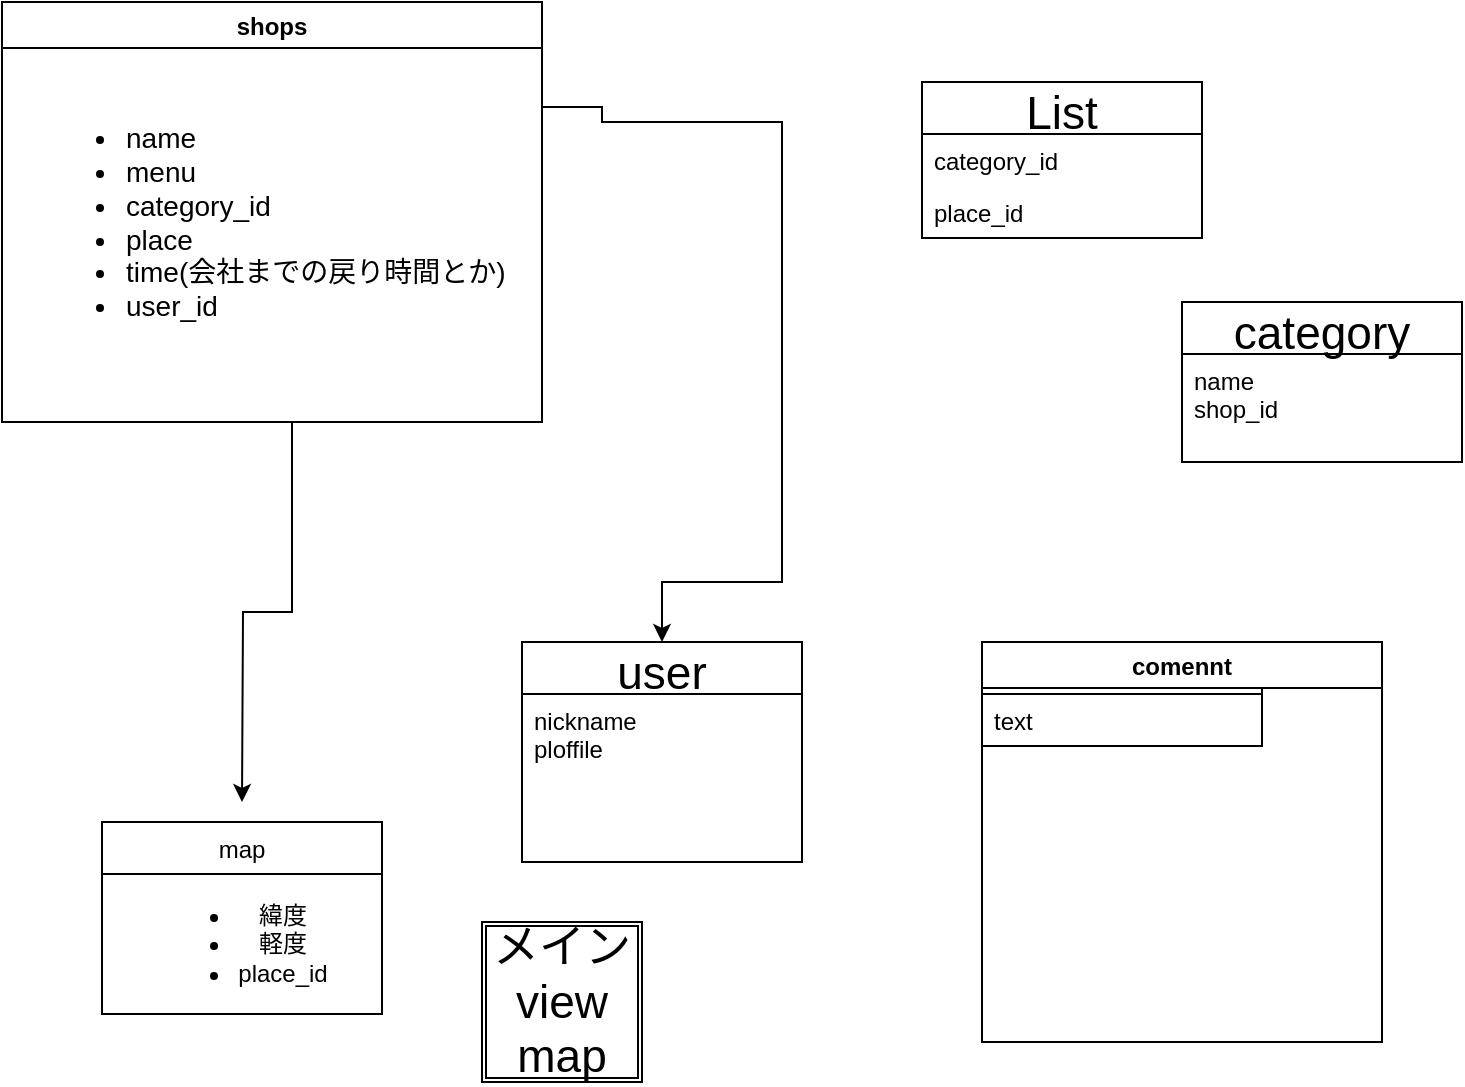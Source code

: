 <mxfile version="13.1.3" pages="3">
    <diagram id="6hGFLwfOUW9BJ-s0fimq" name="Page-1">
        <mxGraphModel dx="676" dy="406" grid="1" gridSize="10" guides="1" tooltips="1" connect="1" arrows="1" fold="1" page="1" pageScale="1" pageWidth="827" pageHeight="1169" math="0" shadow="0">
            <root>
                <mxCell id="0"/>
                <mxCell id="1" parent="0"/>
                <mxCell id="14" value="shops" style="swimlane;" vertex="1" parent="1">
                    <mxGeometry x="30" y="20" width="270" height="210" as="geometry"/>
                </mxCell>
                <mxCell id="15" value="&lt;ul style=&quot;font-size: 14px&quot;&gt;&lt;li&gt;&lt;span&gt;name&lt;/span&gt;&lt;/li&gt;&lt;li&gt;&lt;span&gt;menu&lt;/span&gt;&lt;/li&gt;&lt;li&gt;category_id&lt;/li&gt;&lt;li&gt;&lt;span&gt;place&lt;/span&gt;&lt;/li&gt;&lt;li&gt;time(会社までの戻り時間とか)&lt;/li&gt;&lt;li&gt;&lt;span&gt;user_id&lt;/span&gt;&lt;/li&gt;&lt;/ul&gt;" style="text;html=1;align=left;verticalAlign=middle;resizable=0;points=[];autosize=1;fontSize=23;" vertex="1" parent="14">
                    <mxGeometry x="20" y="10" width="250" height="200" as="geometry"/>
                </mxCell>
                <mxCell id="26" style="edgeStyle=orthogonalEdgeStyle;rounded=0;orthogonalLoop=1;jettySize=auto;html=1;exitX=1;exitY=0.25;exitDx=0;exitDy=0;entryX=0.5;entryY=0;entryDx=0;entryDy=0;" edge="1" parent="1" source="14" target="51">
                    <mxGeometry relative="1" as="geometry">
                        <mxPoint x="300" y="310" as="targetPoint"/>
                        <Array as="points">
                            <mxPoint x="330" y="73"/>
                            <mxPoint x="330" y="80"/>
                            <mxPoint x="420" y="80"/>
                            <mxPoint x="420" y="310"/>
                            <mxPoint x="360" y="310"/>
                        </Array>
                    </mxGeometry>
                </mxCell>
                <mxCell id="29" value="map" style="swimlane;fontStyle=0;childLayout=stackLayout;horizontal=1;startSize=26;fillColor=none;horizontalStack=0;resizeParent=1;resizeParentMax=0;resizeLast=0;collapsible=1;marginBottom=0;align=center;" vertex="1" parent="1">
                    <mxGeometry x="80" y="430" width="140" height="96" as="geometry"/>
                </mxCell>
                <mxCell id="27" value="&lt;ul&gt;&lt;li&gt;緯度&lt;/li&gt;&lt;li&gt;軽度&lt;/li&gt;&lt;li&gt;place_id&lt;/li&gt;&lt;/ul&gt;" style="text;html=1;align=center;verticalAlign=middle;resizable=0;points=[];autosize=1;" vertex="1" parent="29">
                    <mxGeometry y="26" width="140" height="70" as="geometry"/>
                </mxCell>
                <mxCell id="28" value="" style="edgeStyle=orthogonalEdgeStyle;rounded=0;orthogonalLoop=1;jettySize=auto;html=1;" edge="1" parent="1" source="15">
                    <mxGeometry relative="1" as="geometry">
                        <mxPoint x="150" y="420" as="targetPoint"/>
                    </mxGeometry>
                </mxCell>
                <mxCell id="33" style="edgeStyle=orthogonalEdgeStyle;rounded=0;orthogonalLoop=1;jettySize=auto;html=1;" edge="1" parent="1" source="15">
                    <mxGeometry relative="1" as="geometry">
                        <mxPoint x="140" y="130" as="targetPoint"/>
                        <Array as="points">
                            <mxPoint x="150" y="130"/>
                            <mxPoint x="150" y="130"/>
                        </Array>
                    </mxGeometry>
                </mxCell>
                <mxCell id="36" value="List" style="swimlane;fontStyle=0;childLayout=stackLayout;horizontal=1;startSize=26;fillColor=none;horizontalStack=0;resizeParent=1;resizeParentMax=0;resizeLast=0;collapsible=1;marginBottom=0;" vertex="1" parent="1">
                    <mxGeometry x="520" y="340" width="140" height="52" as="geometry"/>
                </mxCell>
                <mxCell id="39" value="text&#10;" style="text;strokeColor=none;fillColor=none;align=left;verticalAlign=top;spacingLeft=4;spacingRight=4;overflow=hidden;rotatable=0;points=[[0,0.5],[1,0.5]];portConstraint=eastwest;" vertex="1" parent="36">
                    <mxGeometry y="26" width="140" height="26" as="geometry"/>
                </mxCell>
                <mxCell id="40" value="comennt" style="swimlane;" vertex="1" parent="1">
                    <mxGeometry x="520" y="340" width="200" height="200" as="geometry"/>
                </mxCell>
                <mxCell id="51" value="user" style="swimlane;fontStyle=0;childLayout=stackLayout;horizontal=1;startSize=26;fillColor=none;horizontalStack=0;resizeParent=1;resizeParentMax=0;resizeLast=0;collapsible=1;marginBottom=0;labelBackgroundColor=none;fontSize=23;align=center;" vertex="1" parent="1">
                    <mxGeometry x="290" y="340" width="140" height="110" as="geometry"/>
                </mxCell>
                <mxCell id="54" value="nickname&#10;ploffile&#10;&#10;&#10;" style="text;strokeColor=none;fillColor=none;align=left;verticalAlign=top;spacingLeft=4;spacingRight=4;overflow=hidden;rotatable=0;points=[[0,0.5],[1,0.5]];portConstraint=eastwest;" vertex="1" parent="51">
                    <mxGeometry y="26" width="140" height="84" as="geometry"/>
                </mxCell>
                <mxCell id="59" value="category" style="swimlane;fontStyle=0;childLayout=stackLayout;horizontal=1;startSize=26;fillColor=none;horizontalStack=0;resizeParent=1;resizeParentMax=0;resizeLast=0;collapsible=1;marginBottom=0;labelBackgroundColor=none;fontSize=23;align=center;" vertex="1" parent="1">
                    <mxGeometry x="620" y="170" width="140" height="80" as="geometry"/>
                </mxCell>
                <mxCell id="61" value="name&#10;shop_id" style="text;strokeColor=none;fillColor=none;align=left;verticalAlign=top;spacingLeft=4;spacingRight=4;overflow=hidden;rotatable=0;points=[[0,0.5],[1,0.5]];portConstraint=eastwest;" vertex="1" parent="59">
                    <mxGeometry y="26" width="140" height="54" as="geometry"/>
                </mxCell>
                <mxCell id="55" value="List" style="swimlane;fontStyle=0;childLayout=stackLayout;horizontal=1;startSize=26;fillColor=none;horizontalStack=0;resizeParent=1;resizeParentMax=0;resizeLast=0;collapsible=1;marginBottom=0;labelBackgroundColor=none;fontSize=23;align=center;" vertex="1" parent="1">
                    <mxGeometry x="490" y="60" width="140" height="78" as="geometry"/>
                </mxCell>
                <mxCell id="56" value="category_id&#10;" style="text;strokeColor=none;fillColor=none;align=left;verticalAlign=top;spacingLeft=4;spacingRight=4;overflow=hidden;rotatable=0;points=[[0,0.5],[1,0.5]];portConstraint=eastwest;" vertex="1" parent="55">
                    <mxGeometry y="26" width="140" height="26" as="geometry"/>
                </mxCell>
                <mxCell id="58" value="place_id" style="text;strokeColor=none;fillColor=none;align=left;verticalAlign=top;spacingLeft=4;spacingRight=4;overflow=hidden;rotatable=0;points=[[0,0.5],[1,0.5]];portConstraint=eastwest;" vertex="1" parent="55">
                    <mxGeometry y="52" width="140" height="26" as="geometry"/>
                </mxCell>
                <mxCell id="2lfr3N1JWyLe0rFU5B7g-61" value="メインview　map" style="shape=ext;double=1;whiteSpace=wrap;html=1;aspect=fixed;labelBackgroundColor=none;fontSize=23;align=center;" vertex="1" parent="1">
                    <mxGeometry x="270" y="480" width="80" height="80" as="geometry"/>
                </mxCell>
            </root>
        </mxGraphModel>
    </diagram>
    <diagram name="Page-1のコピー" id="Rt_JZ13IKgQIbWKzEN11">
        <mxGraphModel dx="520" dy="406" grid="1" gridSize="10" guides="1" tooltips="1" connect="1" arrows="1" fold="1" page="1" pageScale="1" pageWidth="827" pageHeight="1169" math="0" shadow="0">
            <root>
                <mxCell id="BZ4VRJmzrj190VpYHsVo-0"/>
                <mxCell id="BZ4VRJmzrj190VpYHsVo-1" parent="BZ4VRJmzrj190VpYHsVo-0"/>
                <mxCell id="BZ4VRJmzrj190VpYHsVo-2" value="shops" style="swimlane;" vertex="1" parent="BZ4VRJmzrj190VpYHsVo-1">
                    <mxGeometry x="30" y="20" width="270" height="225" as="geometry"/>
                </mxCell>
                <mxCell id="BZ4VRJmzrj190VpYHsVo-3" value="&lt;ul style=&quot;font-size: 14px&quot;&gt;&lt;li&gt;&lt;span&gt;name&lt;/span&gt;&lt;/li&gt;&lt;li&gt;&lt;span&gt;menu&lt;/span&gt;&lt;/li&gt;&lt;li&gt;category_id&lt;/li&gt;&lt;li&gt;&lt;span&gt;place&lt;/span&gt;&lt;/li&gt;&lt;li&gt;time(会社までの戻り時間とか)&lt;/li&gt;&lt;li&gt;&lt;span&gt;user_id&lt;/span&gt;&lt;/li&gt;&lt;li&gt;&lt;span&gt;tag_id&lt;/span&gt;&lt;/li&gt;&lt;/ul&gt;" style="text;html=1;align=left;verticalAlign=middle;resizable=0;points=[];autosize=1;fontSize=23;" vertex="1" parent="BZ4VRJmzrj190VpYHsVo-2">
                    <mxGeometry x="20" y="-5" width="250" height="230" as="geometry"/>
                </mxCell>
                <mxCell id="BZ4VRJmzrj190VpYHsVo-4" style="edgeStyle=orthogonalEdgeStyle;rounded=0;orthogonalLoop=1;jettySize=auto;html=1;exitX=1;exitY=0.25;exitDx=0;exitDy=0;entryX=0.5;entryY=0;entryDx=0;entryDy=0;" edge="1" parent="BZ4VRJmzrj190VpYHsVo-1" source="BZ4VRJmzrj190VpYHsVo-2" target="BZ4VRJmzrj190VpYHsVo-12">
                    <mxGeometry relative="1" as="geometry">
                        <mxPoint x="300" y="310" as="targetPoint"/>
                        <Array as="points">
                            <mxPoint x="330" y="73"/>
                            <mxPoint x="330" y="80"/>
                            <mxPoint x="420" y="80"/>
                            <mxPoint x="420" y="310"/>
                            <mxPoint x="360" y="310"/>
                        </Array>
                    </mxGeometry>
                </mxCell>
                <mxCell id="BZ4VRJmzrj190VpYHsVo-5" value="map" style="swimlane;fontStyle=0;childLayout=stackLayout;horizontal=1;startSize=26;fillColor=none;horizontalStack=0;resizeParent=1;resizeParentMax=0;resizeLast=0;collapsible=1;marginBottom=0;align=center;" vertex="1" parent="BZ4VRJmzrj190VpYHsVo-1">
                    <mxGeometry x="80" y="430" width="140" height="96" as="geometry"/>
                </mxCell>
                <mxCell id="BZ4VRJmzrj190VpYHsVo-6" value="&lt;ul&gt;&lt;li&gt;緯度&lt;/li&gt;&lt;li&gt;軽度&lt;/li&gt;&lt;li&gt;place_id&lt;/li&gt;&lt;/ul&gt;" style="text;html=1;align=center;verticalAlign=middle;resizable=0;points=[];autosize=1;" vertex="1" parent="BZ4VRJmzrj190VpYHsVo-5">
                    <mxGeometry y="26" width="140" height="70" as="geometry"/>
                </mxCell>
                <mxCell id="BZ4VRJmzrj190VpYHsVo-7" value="" style="edgeStyle=orthogonalEdgeStyle;rounded=0;orthogonalLoop=1;jettySize=auto;html=1;" edge="1" parent="BZ4VRJmzrj190VpYHsVo-1" source="BZ4VRJmzrj190VpYHsVo-3">
                    <mxGeometry relative="1" as="geometry">
                        <mxPoint x="150" y="420" as="targetPoint"/>
                    </mxGeometry>
                </mxCell>
                <mxCell id="BZ4VRJmzrj190VpYHsVo-8" style="edgeStyle=orthogonalEdgeStyle;rounded=0;orthogonalLoop=1;jettySize=auto;html=1;" edge="1" parent="BZ4VRJmzrj190VpYHsVo-1" source="BZ4VRJmzrj190VpYHsVo-3">
                    <mxGeometry relative="1" as="geometry">
                        <mxPoint x="140" y="130" as="targetPoint"/>
                        <Array as="points">
                            <mxPoint x="150" y="130"/>
                            <mxPoint x="150" y="130"/>
                        </Array>
                    </mxGeometry>
                </mxCell>
                <mxCell id="BZ4VRJmzrj190VpYHsVo-11" value="comennt" style="swimlane;" vertex="1" parent="BZ4VRJmzrj190VpYHsVo-1">
                    <mxGeometry x="620" y="510" width="200" height="120" as="geometry"/>
                </mxCell>
                <mxCell id="BZ4VRJmzrj190VpYHsVo-10" value="text&#10;user_id&#10;shop_id" style="text;strokeColor=none;fillColor=none;align=left;verticalAlign=top;spacingLeft=4;spacingRight=4;overflow=hidden;rotatable=0;points=[[0,0.5],[1,0.5]];portConstraint=eastwest;" vertex="1" parent="BZ4VRJmzrj190VpYHsVo-11">
                    <mxGeometry y="26" width="140" height="84" as="geometry"/>
                </mxCell>
                <mxCell id="BZ4VRJmzrj190VpYHsVo-12" value="user" style="swimlane;fontStyle=0;childLayout=stackLayout;horizontal=1;startSize=26;fillColor=none;horizontalStack=0;resizeParent=1;resizeParentMax=0;resizeLast=0;collapsible=1;marginBottom=0;labelBackgroundColor=none;fontSize=23;align=center;" vertex="1" parent="BZ4VRJmzrj190VpYHsVo-1">
                    <mxGeometry x="290" y="340" width="140" height="110" as="geometry"/>
                </mxCell>
                <mxCell id="BZ4VRJmzrj190VpYHsVo-13" value="nickname&#10;email&#10;pass" style="text;strokeColor=none;fillColor=none;align=left;verticalAlign=top;spacingLeft=4;spacingRight=4;overflow=hidden;rotatable=0;points=[[0,0.5],[1,0.5]];portConstraint=eastwest;" vertex="1" parent="BZ4VRJmzrj190VpYHsVo-12">
                    <mxGeometry y="26" width="140" height="84" as="geometry"/>
                </mxCell>
                <mxCell id="BZ4VRJmzrj190VpYHsVo-14" value="category" style="swimlane;fontStyle=0;childLayout=stackLayout;horizontal=1;startSize=26;fillColor=none;horizontalStack=0;resizeParent=1;resizeParentMax=0;resizeLast=0;collapsible=1;marginBottom=0;labelBackgroundColor=none;fontSize=23;align=center;" vertex="1" parent="BZ4VRJmzrj190VpYHsVo-1">
                    <mxGeometry x="620" y="170" width="140" height="80" as="geometry"/>
                </mxCell>
                <mxCell id="BZ4VRJmzrj190VpYHsVo-15" value="name&#10;shop_id" style="text;strokeColor=none;fillColor=none;align=left;verticalAlign=top;spacingLeft=4;spacingRight=4;overflow=hidden;rotatable=0;points=[[0,0.5],[1,0.5]];portConstraint=eastwest;" vertex="1" parent="BZ4VRJmzrj190VpYHsVo-14">
                    <mxGeometry y="26" width="140" height="54" as="geometry"/>
                </mxCell>
                <mxCell id="BZ4VRJmzrj190VpYHsVo-23" value="" style="edgeStyle=orthogonalEdgeStyle;rounded=0;orthogonalLoop=1;jettySize=auto;html=1;fontSize=23;" edge="1" parent="BZ4VRJmzrj190VpYHsVo-1" source="BZ4VRJmzrj190VpYHsVo-16" target="BZ4VRJmzrj190VpYHsVo-20">
                    <mxGeometry relative="1" as="geometry"/>
                </mxCell>
                <mxCell id="BZ4VRJmzrj190VpYHsVo-16" value="List" style="swimlane;fontStyle=0;childLayout=stackLayout;horizontal=1;startSize=26;fillColor=none;horizontalStack=0;resizeParent=1;resizeParentMax=0;resizeLast=0;collapsible=1;marginBottom=0;labelBackgroundColor=none;fontSize=23;align=center;" vertex="1" parent="BZ4VRJmzrj190VpYHsVo-1">
                    <mxGeometry x="490" y="60" width="140" height="78" as="geometry"/>
                </mxCell>
                <mxCell id="BZ4VRJmzrj190VpYHsVo-17" value="category_id&#10;" style="text;strokeColor=none;fillColor=none;align=left;verticalAlign=top;spacingLeft=4;spacingRight=4;overflow=hidden;rotatable=0;points=[[0,0.5],[1,0.5]];portConstraint=eastwest;" vertex="1" parent="BZ4VRJmzrj190VpYHsVo-16">
                    <mxGeometry y="26" width="140" height="26" as="geometry"/>
                </mxCell>
                <mxCell id="BZ4VRJmzrj190VpYHsVo-18" value="place_id" style="text;strokeColor=none;fillColor=none;align=left;verticalAlign=top;spacingLeft=4;spacingRight=4;overflow=hidden;rotatable=0;points=[[0,0.5],[1,0.5]];portConstraint=eastwest;" vertex="1" parent="BZ4VRJmzrj190VpYHsVo-16">
                    <mxGeometry y="52" width="140" height="26" as="geometry"/>
                </mxCell>
                <mxCell id="BZ4VRJmzrj190VpYHsVo-19" value="メインview　map" style="shape=ext;double=1;whiteSpace=wrap;html=1;aspect=fixed;labelBackgroundColor=none;fontSize=23;align=center;" vertex="1" parent="BZ4VRJmzrj190VpYHsVo-1">
                    <mxGeometry x="270" y="480" width="80" height="80" as="geometry"/>
                </mxCell>
                <mxCell id="BZ4VRJmzrj190VpYHsVo-20" value="tag" style="swimlane;fontStyle=0;childLayout=stackLayout;horizontal=1;startSize=26;fillColor=none;horizontalStack=0;resizeParent=1;resizeParentMax=0;resizeLast=0;collapsible=1;marginBottom=0;labelBackgroundColor=none;fontSize=14;align=center;" vertex="1" parent="BZ4VRJmzrj190VpYHsVo-1">
                    <mxGeometry x="450" y="220" width="140" height="46" as="geometry"/>
                </mxCell>
                <mxCell id="BZ4VRJmzrj190VpYHsVo-30" value="Text" style="text;html=1;align=center;verticalAlign=middle;resizable=0;points=[];autosize=1;fontSize=15;" vertex="1" parent="BZ4VRJmzrj190VpYHsVo-20">
                    <mxGeometry y="26" width="140" height="20" as="geometry"/>
                </mxCell>
                <mxCell id="BZ4VRJmzrj190VpYHsVo-9" value="shop_tag" style="swimlane;fontStyle=0;childLayout=stackLayout;horizontal=1;startSize=26;fillColor=none;horizontalStack=0;resizeParent=1;resizeParentMax=0;resizeLast=0;collapsible=1;marginBottom=0;" vertex="1" parent="BZ4VRJmzrj190VpYHsVo-1">
                    <mxGeometry x="600" y="380" width="140" height="78" as="geometry"/>
                </mxCell>
                <mxCell id="BZ4VRJmzrj190VpYHsVo-27" value="shop_id" style="text;strokeColor=none;fillColor=none;align=left;verticalAlign=top;spacingLeft=4;spacingRight=4;overflow=hidden;rotatable=0;points=[[0,0.5],[1,0.5]];portConstraint=eastwest;" vertex="1" parent="BZ4VRJmzrj190VpYHsVo-9">
                    <mxGeometry y="26" width="140" height="26" as="geometry"/>
                </mxCell>
                <mxCell id="BZ4VRJmzrj190VpYHsVo-28" value="tag_id" style="text;strokeColor=none;fillColor=none;align=left;verticalAlign=top;spacingLeft=4;spacingRight=4;overflow=hidden;rotatable=0;points=[[0,0.5],[1,0.5]];portConstraint=eastwest;" vertex="1" parent="BZ4VRJmzrj190VpYHsVo-9">
                    <mxGeometry y="52" width="140" height="26" as="geometry"/>
                </mxCell>
            </root>
        </mxGraphModel>
    </diagram>
    <diagram id="J96l3ovXdJoalezYC1mb" name="ページ2">
        <mxGraphModel dx="898" dy="560" grid="1" gridSize="10" guides="1" tooltips="1" connect="1" arrows="1" fold="1" page="1" pageScale="1" pageWidth="827" pageHeight="1169" math="0" shadow="0">
            <root>
                <mxCell id="H-7_7r7wYDifGUpmz4PP-0"/>
                <mxCell id="H-7_7r7wYDifGUpmz4PP-1" parent="H-7_7r7wYDifGUpmz4PP-0"/>
            </root>
        </mxGraphModel>
    </diagram>
</mxfile>